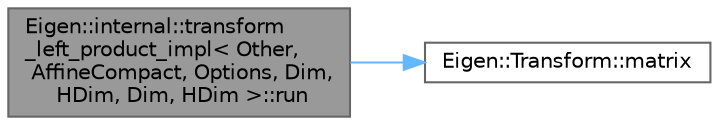 digraph "Eigen::internal::transform_left_product_impl&lt; Other, AffineCompact, Options, Dim, HDim, Dim, HDim &gt;::run"
{
 // LATEX_PDF_SIZE
  bgcolor="transparent";
  edge [fontname=Helvetica,fontsize=10,labelfontname=Helvetica,labelfontsize=10];
  node [fontname=Helvetica,fontsize=10,shape=box,height=0.2,width=0.4];
  rankdir="LR";
  Node1 [id="Node000001",label="Eigen::internal::transform\l_left_product_impl\< Other,\l AffineCompact, Options, Dim,\l HDim, Dim, HDim \>::run",height=0.2,width=0.4,color="gray40", fillcolor="grey60", style="filled", fontcolor="black",tooltip=" "];
  Node1 -> Node2 [id="edge1_Node000001_Node000002",color="steelblue1",style="solid",tooltip=" "];
  Node2 [id="Node000002",label="Eigen::Transform::matrix",height=0.2,width=0.4,color="grey40", fillcolor="white", style="filled",URL="$class_eigen_1_1_transform.html#a8a5d077e6e87e7d0a1f347fbc4d52a6e",tooltip=" "];
}
